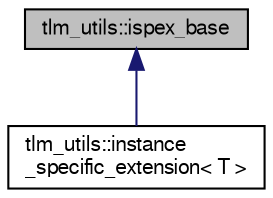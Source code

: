 digraph "tlm_utils::ispex_base"
{
  edge [fontname="FreeSans",fontsize="10",labelfontname="FreeSans",labelfontsize="10"];
  node [fontname="FreeSans",fontsize="10",shape=record];
  Node0 [label="tlm_utils::ispex_base",height=0.2,width=0.4,color="black", fillcolor="grey75", style="filled", fontcolor="black"];
  Node0 -> Node1 [dir="back",color="midnightblue",fontsize="10",style="solid",fontname="FreeSans"];
  Node1 [label="tlm_utils::instance\l_specific_extension\< T \>",height=0.2,width=0.4,color="black", fillcolor="white", style="filled",URL="$a02547.html"];
}
